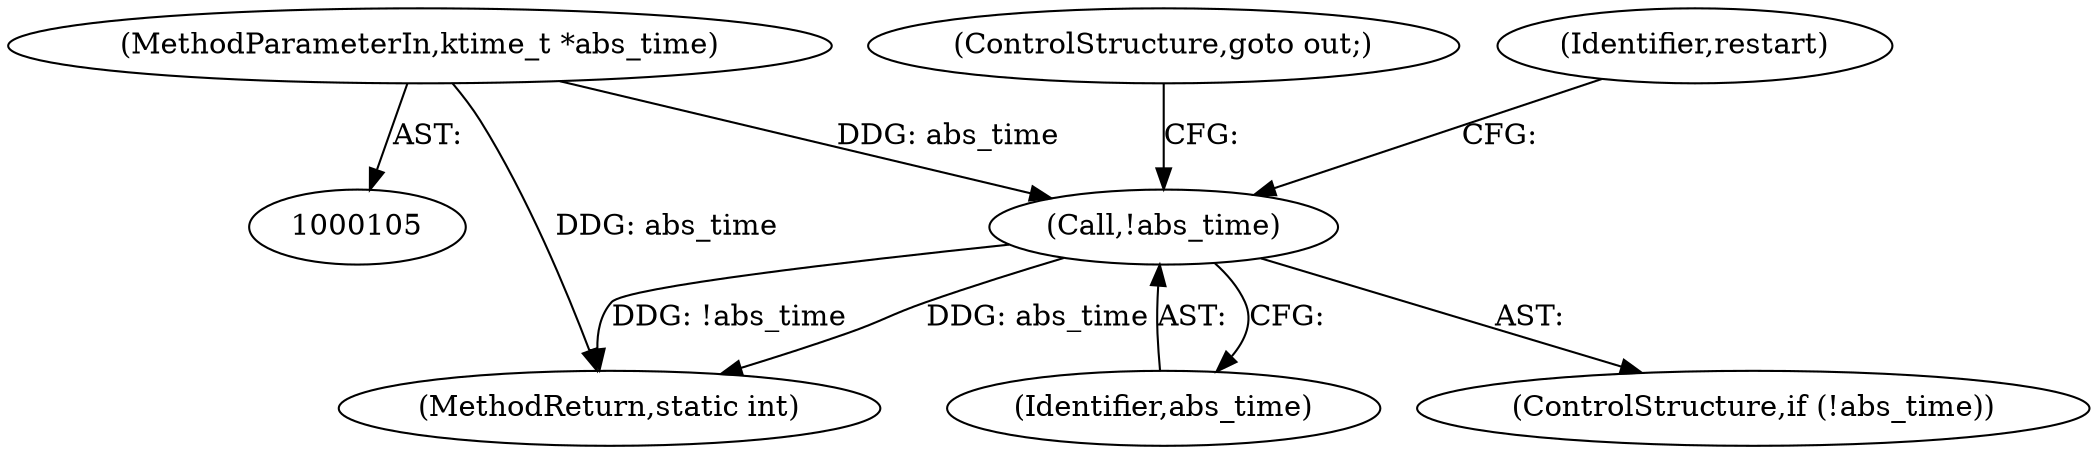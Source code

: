 digraph "0_linux_7ada876a8703f23befbb20a7465a702ee39b1704@pointer" {
"1000228" [label="(Call,!abs_time)"];
"1000109" [label="(MethodParameterIn,ktime_t *abs_time)"];
"1000230" [label="(ControlStructure,goto out;)"];
"1000229" [label="(Identifier,abs_time)"];
"1000109" [label="(MethodParameterIn,ktime_t *abs_time)"];
"1000319" [label="(MethodReturn,static int)"];
"1000228" [label="(Call,!abs_time)"];
"1000232" [label="(Identifier,restart)"];
"1000227" [label="(ControlStructure,if (!abs_time))"];
"1000228" -> "1000227"  [label="AST: "];
"1000228" -> "1000229"  [label="CFG: "];
"1000229" -> "1000228"  [label="AST: "];
"1000230" -> "1000228"  [label="CFG: "];
"1000232" -> "1000228"  [label="CFG: "];
"1000228" -> "1000319"  [label="DDG: !abs_time"];
"1000228" -> "1000319"  [label="DDG: abs_time"];
"1000109" -> "1000228"  [label="DDG: abs_time"];
"1000109" -> "1000105"  [label="AST: "];
"1000109" -> "1000319"  [label="DDG: abs_time"];
}
